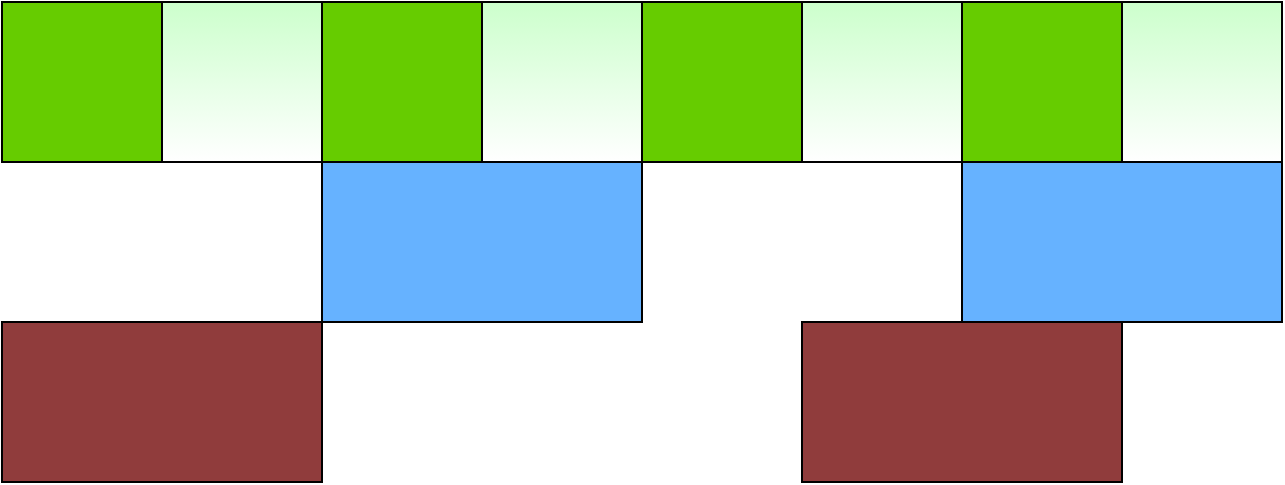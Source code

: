 <mxfile version="12.7.2" type="device"><diagram id="PBchdyutVL4oMOvttvyV" name="Page-1"><mxGraphModel dx="1038" dy="611" grid="1" gridSize="10" guides="1" tooltips="1" connect="1" arrows="1" fold="1" page="1" pageScale="1" pageWidth="850" pageHeight="1100" math="0" shadow="0"><root><mxCell id="0"/><mxCell id="1" parent="0"/><mxCell id="aqTSReWwlO7YjxkTs3Mr-8" value="" style="rounded=0;whiteSpace=wrap;html=1;fillColor=#66CC00;" vertex="1" parent="1"><mxGeometry x="80" y="120" width="80" height="80" as="geometry"/></mxCell><mxCell id="aqTSReWwlO7YjxkTs3Mr-9" value="" style="rounded=0;whiteSpace=wrap;html=1;fillColor=#CCFFCC;gradientColor=#ffffff;" vertex="1" parent="1"><mxGeometry x="160" y="120" width="80" height="80" as="geometry"/></mxCell><mxCell id="aqTSReWwlO7YjxkTs3Mr-10" value="" style="rounded=0;whiteSpace=wrap;html=1;fillColor=#66B2FF;gradientColor=none;gradientDirection=north;" vertex="1" parent="1"><mxGeometry x="240" y="200" width="160" height="80" as="geometry"/></mxCell><mxCell id="aqTSReWwlO7YjxkTs3Mr-11" value="" style="rounded=0;whiteSpace=wrap;html=1;fillColor=#903c3c;gradientColor=none;gradientDirection=north;" vertex="1" parent="1"><mxGeometry x="80" y="280" width="160" height="80" as="geometry"/></mxCell><mxCell id="aqTSReWwlO7YjxkTs3Mr-12" value="" style="rounded=0;whiteSpace=wrap;html=1;fillColor=#66CC00;" vertex="1" parent="1"><mxGeometry x="240" y="120" width="80" height="80" as="geometry"/></mxCell><mxCell id="aqTSReWwlO7YjxkTs3Mr-13" value="" style="rounded=0;whiteSpace=wrap;html=1;fillColor=#CCFFCC;gradientColor=#ffffff;" vertex="1" parent="1"><mxGeometry x="320" y="120" width="80" height="80" as="geometry"/></mxCell><mxCell id="aqTSReWwlO7YjxkTs3Mr-14" value="" style="rounded=0;whiteSpace=wrap;html=1;fillColor=#66CC00;" vertex="1" parent="1"><mxGeometry x="400" y="120" width="80" height="80" as="geometry"/></mxCell><mxCell id="aqTSReWwlO7YjxkTs3Mr-15" value="" style="rounded=0;whiteSpace=wrap;html=1;fillColor=#CCFFCC;gradientColor=#ffffff;" vertex="1" parent="1"><mxGeometry x="480" y="120" width="80" height="80" as="geometry"/></mxCell><mxCell id="aqTSReWwlO7YjxkTs3Mr-16" value="" style="rounded=0;whiteSpace=wrap;html=1;fillColor=#66B2FF;gradientColor=none;gradientDirection=north;" vertex="1" parent="1"><mxGeometry x="560" y="200" width="160" height="80" as="geometry"/></mxCell><mxCell id="aqTSReWwlO7YjxkTs3Mr-17" value="" style="rounded=0;whiteSpace=wrap;html=1;fillColor=#903c3c;gradientColor=none;gradientDirection=north;" vertex="1" parent="1"><mxGeometry x="480" y="280" width="160" height="80" as="geometry"/></mxCell><mxCell id="aqTSReWwlO7YjxkTs3Mr-18" value="" style="rounded=0;whiteSpace=wrap;html=1;fillColor=#66CC00;" vertex="1" parent="1"><mxGeometry x="560" y="120" width="80" height="80" as="geometry"/></mxCell><mxCell id="aqTSReWwlO7YjxkTs3Mr-19" value="" style="rounded=0;whiteSpace=wrap;html=1;fillColor=#CCFFCC;gradientColor=#ffffff;" vertex="1" parent="1"><mxGeometry x="640" y="120" width="80" height="80" as="geometry"/></mxCell></root></mxGraphModel></diagram></mxfile>